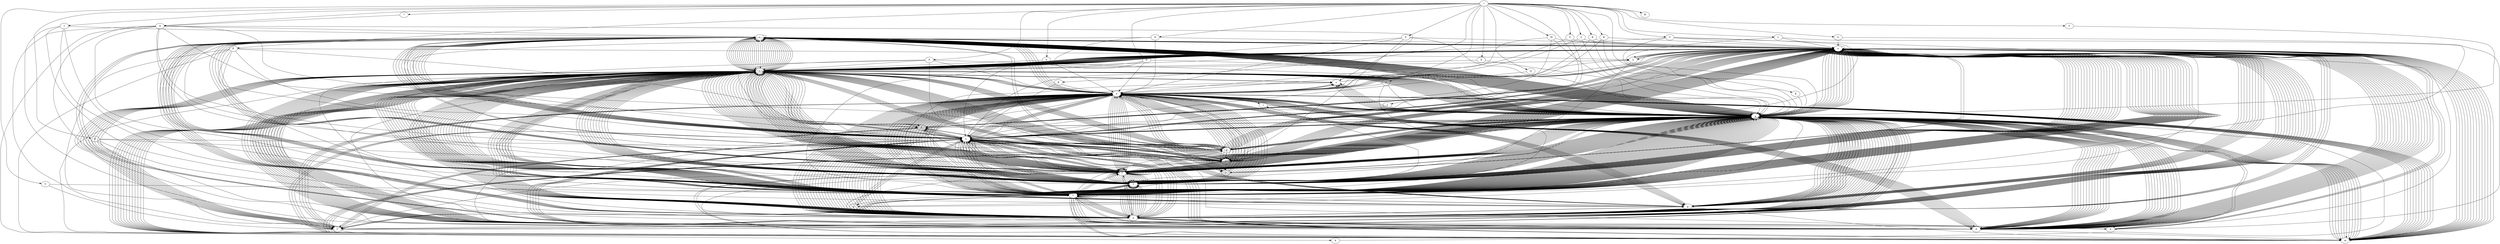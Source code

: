 digraph ArvoreGramatical {
	"/";
	"/" -> "A";
	"A";
	"A" -> "c";
	"c";
	"c" -> "o";
	"o";
	"o" -> "d";
	"d";
	"d" -> "a";
	"a";
	"a" -> "m";
	"m";
	"m" -> "e";
	"e";
	"e" -> "n";
	"n";
	"n" -> "t";
	"t";
	"t" -> "o";
	"o";
	"c" -> "r";
	"r";
	"r" -> "i";
	"i";
	"i" -> "m";
	"m";
	"m" -> "o";
	"o";
	"o" -> "n";
	"n";
	"n" -> "i";
	"i";
	"i" -> "a";
	"a";
	"A" -> "d";
	"d";
	"d" -> "m";
	"m";
	"m" -> "o";
	"o";
	"o" -> "e";
	"e";
	"e" -> "s";
	"s";
	"s" -> "t";
	"t";
	"t" -> "a";
	"a";
	"d" -> "r";
	"r";
	"r" -> "e";
	"e";
	"e" -> "g";
	"g";
	"g" -> "a";
	"a";
	"a" -> "r";
	"r";
	"r" -> "i";
	"i";
	"i" -> "c";
	"c";
	"c" -> "a";
	"a";
	"d" -> "s";
	"s";
	"s" -> "t";
	"t";
	"t" -> "r";
	"r";
	"r" -> "i";
	"i";
	"i" -> "t";
	"t";
	"t" -> "o";
	"o";
	"A" -> "f";
	"f";
	"f" -> "a";
	"a";
	"a" -> "s";
	"s";
	"s" -> "i";
	"i";
	"i" -> "a";
	"a";
	"A" -> "l";
	"l";
	"l" -> "a";
	"a";
	"a" -> "r";
	"r";
	"r" -> "i";
	"i";
	"i" -> "d";
	"d";
	"d" -> "o";
	"o";
	"l" -> "c";
	"c";
	"c" -> "u";
	"u";
	"u" -> "n";
	"n";
	"n" -> "h";
	"h";
	"h" -> "a";
	"a";
	"l" -> "e";
	"e";
	"e" -> "i";
	"i";
	"i" -> "v";
	"v";
	"v" -> "o";
	"o";
	"o" -> "s";
	"s";
	"s" -> "i";
	"i";
	"i" -> "a";
	"a";
	"l" -> "v";
	"v";
	"v" -> "i";
	"i";
	"i" -> "s";
	"s";
	"s" -> "s";
	"s";
	"s" -> "a";
	"a";
	"a" -> "r";
	"r";
	"r" -> "a";
	"a";
	"a" -> "s";
	"s";
	"A" -> "m";
	"m";
	"m" -> "a";
	"a";
	"a" -> "g";
	"g";
	"g" -> "o";
	"o";
	"A" -> "p";
	"p";
	"p" -> "a";
	"a";
	"a" -> "n";
	"n";
	"n" -> "a";
	"a";
	"a" -> "g";
	"g";
	"g" -> "i";
	"i";
	"i" -> "o";
	"o";
	"A" -> "r";
	"r";
	"r" -> "d";
	"d";
	"d" -> "i";
	"i";
	"i" -> "l";
	"l";
	"l" -> "o";
	"o";
	"o" -> "s";
	"s";
	"s" -> "o";
	"o";
	"r" -> "q";
	"q";
	"q" -> "u";
	"u";
	"u" -> "e";
	"e";
	"e" -> "t";
	"t";
	"t" -> "i";
	"i";
	"i" -> "p";
	"p";
	"p" -> "o";
	"o";
	"r" -> "r";
	"r";
	"r" -> "o";
	"o";
	"o" -> "u";
	"u";
	"u" -> "b";
	"b";
	"b" -> "o";
	"o";
	"A" -> "s";
	"s";
	"s" -> "s";
	"s";
	"s" -> "i";
	"i";
	"i" -> "s";
	"s";
	"s" -> "a";
	"a";
	"a" -> "d";
	"d";
	"d" -> "o";
	"o";
	"s" -> "t";
	"t";
	"t" -> "e";
	"e";
	"e" -> "n";
	"n";
	"n" -> "i";
	"i";
	"i" -> "a";
	"a";
	"A" -> "z";
	"z";
	"z" -> "a";
	"a";
	"a" -> "d";
	"d";
	"d" -> "o";
	"o";
	"/" -> "B";
	"B";
	"B" -> "a";
	"a";
	"a" -> "b";
	"b";
	"b" -> "u";
	"u";
	"u" -> "g";
	"g";
	"g" -> "e";
	"e";
	"e" -> "m";
	"m";
	"a" -> "l";
	"l";
	"l" -> "a";
	"a";
	"a" -> "u";
	"u";
	"u" -> "s";
	"s";
	"s" -> "t";
	"t";
	"t" -> "r";
	"r";
	"r" -> "e";
	"e";
	"l" -> "b";
	"b";
	"b" -> "u";
	"u";
	"u" -> "r";
	"r";
	"r" -> "d";
	"d";
	"d" -> "i";
	"i";
	"i" -> "a";
	"a";
	"a" -> "m";
	"m";
	"m" -> "b";
	"b";
	"b" -> "a";
	"a";
	"a" -> "l";
	"l";
	"l" -> "e";
	"e";
	"e" -> "a";
	"a";
	"a" -> "d";
	"d";
	"d" -> "u";
	"u";
	"u" -> "r";
	"r";
	"r" -> "a";
	"a";
	"a" -> "r";
	"r";
	"r" -> "a";
	"a";
	"a" -> "f";
	"f";
	"f" -> "u";
	"u";
	"u" -> "s";
	"s";
	"s" -> "t";
	"t";
	"t" -> "a";
	"a";
	"a" -> "r";
	"r";
	"a" -> "z";
	"z";
	"z" -> "o";
	"o";
	"o" -> "f";
	"f";
	"f" -> "i";
	"i";
	"i" -> "a";
	"a";
	"B" -> "e";
	"e";
	"e" -> "l";
	"l";
	"l" -> "i";
	"i";
	"i" -> "c";
	"c";
	"c" -> "o";
	"o";
	"o" -> "s";
	"s";
	"s" -> "o";
	"o";
	"e" -> "n";
	"n";
	"n" -> "e";
	"e";
	"e" -> "p";
	"p";
	"p" -> "l";
	"l";
	"l" -> "a";
	"a";
	"a" -> "c";
	"c";
	"c" -> "i";
	"i";
	"i" -> "t";
	"t";
	"t" -> "o";
	"o";
	"e" -> "r";
	"r";
	"r" -> "m";
	"m";
	"m" -> "a";
	"a";
	"e" -> "s";
	"s";
	"s" -> "u";
	"u";
	"u" -> "g";
	"g";
	"g" -> "o";
	"o";
	"B" -> "o";
	"o";
	"o" -> "u";
	"u";
	"u" -> "c";
	"c";
	"c" -> "a";
	"a";
	"/" -> "C";
	"C";
	"C" -> "a";
	"a";
	"a" -> "i";
	"i";
	"i" -> "a";
	"a";
	"a" -> "d";
	"d";
	"d" -> "e";
	"e";
	"e" -> "l";
	"l";
	"l" -> "a";
	"a";
	"a" -> "p";
	"p";
	"p" -> "c";
	"c";
	"c" -> "i";
	"i";
	"i" -> "o";
	"o";
	"o" -> "s";
	"s";
	"s" -> "o";
	"o";
	"a" -> "r";
	"r";
	"r" -> "a";
	"a";
	"a" -> "c";
	"c";
	"c" -> "e";
	"e";
	"e" -> "n";
	"n";
	"n" -> "t";
	"t";
	"t" -> "e";
	"e";
	"r" -> "e";
	"e";
	"e" -> "n";
	"n";
	"n" -> "a";
	"a";
	"a" -> "d";
	"d";
	"d" -> "o";
	"o";
	"a" -> "s";
	"s";
	"s" -> "i";
	"i";
	"i" -> "t";
	"t";
	"t" -> "e";
	"e";
	"e" -> "u";
	"u";
	"C" -> "h";
	"h";
	"h" -> "i";
	"i";
	"i" -> "s";
	"s";
	"s" -> "t";
	"t";
	"t" -> "o";
	"o";
	"o" -> "s";
	"s";
	"s" -> "o";
	"o";
	"C" -> "i";
	"i";
	"i" -> "c";
	"c";
	"c" -> "i";
	"i";
	"i" -> "a";
	"a";
	"a" -> "r";
	"r";
	"i" -> "n";
	"n";
	"n" -> "e";
	"e";
	"e" -> "a";
	"a";
	"a" -> "n";
	"n";
	"n" -> "g";
	"g";
	"g" -> "i";
	"i";
	"i" -> "o";
	"o";
	"o" -> "c";
	"c";
	"c" -> "o";
	"o";
	"o" -> "r";
	"r";
	"r" -> "o";
	"o";
	"o" -> "n";
	"n";
	"n" -> "a";
	"a";
	"a" -> "r";
	"r";
	"r" -> "i";
	"i";
	"i" -> "o";
	"o";
	"o" -> "g";
	"g";
	"g" -> "r";
	"r";
	"r" -> "a";
	"a";
	"a" -> "f";
	"f";
	"f" -> "i";
	"i";
	"i" -> "a";
	"a";
	"e" -> "s";
	"s";
	"s" -> "i";
	"i";
	"i" -> "a";
	"a";
	"C" -> "o";
	"o";
	"o" -> "n";
	"n";
	"n" -> "s";
	"s";
	"s" -> "e";
	"e";
	"e" -> "n";
	"n";
	"n" -> "t";
	"t";
	"t" -> "a";
	"a";
	"a" -> "n";
	"n";
	"n" -> "e";
	"e";
	"e" -> "o";
	"o";
	"s" -> "o";
	"o";
	"o" -> "c";
	"c";
	"c" -> "i";
	"i";
	"i" -> "a";
	"a";
	"a" -> "c";
	"c";
	"c" -> "a";
	"a";
	"a" -> "o";
	"o";
	"o" -> "r";
	"r";
	"r" -> "n";
	"n";
	"n" -> "u";
	"u";
	"u" -> "c";
	"c";
	"c" -> "o";
	"o";
	"o" -> "p";
	"p";
	"p" -> "i";
	"i";
	"i" -> "a";
	"a";
	"r" -> "o";
	"o";
	"o" -> "l";
	"l";
	"l" -> "a";
	"a";
	"a" -> "r";
	"r";
	"r" -> "i";
	"i";
	"i" -> "o";
	"o";
	"C" -> "u";
	"u";
	"u" -> "n";
	"n";
	"n" -> "t";
	"t";
	"t" -> "a";
	"a";
	"a" -> "t";
	"t";
	"t" -> "o";
	"o";
	"o" -> "r";
	"r";
	"r" -> "i";
	"i";
	"i" -> "o";
	"o";
	"u" -> "r";
	"r";
	"r" -> "r";
	"r";
	"r" -> "a";
	"a";
	"u" -> "s";
	"s";
	"s" -> "t";
	"t";
	"t" -> "o";
	"o";
	"o" -> "d";
	"d";
	"d" -> "i";
	"i";
	"i" -> "a";
	"a";
	"a" -> "d";
	"d";
	"d" -> "o";
	"o";
	"/" -> "D";
	"D";
	"D" -> "a";
	"a";
	"a" -> "c";
	"c";
	"c" -> "r";
	"r";
	"r" -> "i";
	"i";
	"i" -> "o";
	"o";
	"o" -> "c";
	"c";
	"c" -> "i";
	"i";
	"i" -> "s";
	"s";
	"s" -> "t";
	"t";
	"t" -> "o";
	"o";
	"o" -> "s";
	"s";
	"s" -> "s";
	"s";
	"s" -> "i";
	"i";
	"i" -> "r";
	"r";
	"r" -> "i";
	"i";
	"i" -> "n";
	"n";
	"n" -> "g";
	"g";
	"g" -> "o";
	"o";
	"o" -> "t";
	"t";
	"t" -> "o";
	"o";
	"o" -> "m";
	"m";
	"m" -> "i";
	"i";
	"i" -> "a";
	"a";
	"a" -> "n";
	"n";
	"n" -> "d";
	"d";
	"d" -> "i";
	"i";
	"a" -> "r";
	"r";
	"r" -> "d";
	"d";
	"d" -> "e";
	"e";
	"e" -> "j";
	"j";
	"j" -> "a";
	"a";
	"a" -> "r";
	"r";
	"D" -> "e";
	"e";
	"e" -> "a";
	"a";
	"a" -> "l";
	"l";
	"l" -> "b";
	"b";
	"b" -> "a";
	"a";
	"a" -> "c";
	"c";
	"c" -> "a";
	"a";
	"a" -> "o";
	"o";
	"e" -> "s";
	"s";
	"s" -> "a";
	"a";
	"a" -> "s";
	"s";
	"s" -> "n";
	"n";
	"n" -> "a";
	"a";
	"a" -> "d";
	"d";
	"d" -> "o";
	"o";
	"D" -> "i";
	"i";
	"i" -> "l";
	"l";
	"l" -> "a";
	"a";
	"a" -> "p";
	"p";
	"p" -> "i";
	"i";
	"i" -> "d";
	"d";
	"d" -> "a";
	"a";
	"a" -> "r";
	"r";
	"l" -> "i";
	"i";
	"i" -> "g";
	"g";
	"g" -> "e";
	"e";
	"e" -> "n";
	"n";
	"n" -> "c";
	"c";
	"c" -> "i";
	"i";
	"i" -> "a";
	"a";
	"i" -> "s";
	"s";
	"s" -> "s";
	"s";
	"s" -> "e";
	"e";
	"e" -> "n";
	"n";
	"n" -> "t";
	"t";
	"t" -> "i";
	"i";
	"i" -> "r";
	"r";
	"s" -> "i";
	"i";
	"i" -> "n";
	"n";
	"n" -> "t";
	"t";
	"t" -> "i";
	"i";
	"i" -> "r";
	"r";
	"D" -> "u";
	"u";
	"u" -> "i";
	"i";
	"i" -> "d";
	"d";
	"d" -> "a";
	"a";
	"a" -> "d";
	"d";
	"d" -> "e";
	"e";
	"/" -> "E";
	"E";
	"E" -> "b";
	"b";
	"b" -> "i";
	"i";
	"i" -> "a";
	"a";
	"E" -> "f";
	"f";
	"f" -> "l";
	"l";
	"l" -> "u";
	"u";
	"u" -> "v";
	"v";
	"v" -> "i";
	"i";
	"i" -> "o";
	"o";
	"E" -> "l";
	"l";
	"l" -> "u";
	"u";
	"u" -> "c";
	"c";
	"c" -> "u";
	"u";
	"u" -> "b";
	"b";
	"b" -> "r";
	"r";
	"r" -> "a";
	"a";
	"a" -> "c";
	"c";
	"c" -> "a";
	"a";
	"a" -> "o";
	"o";
	"E" -> "m";
	"m";
	"m" -> "p";
	"p";
	"p" -> "e";
	"e";
	"e" -> "d";
	"d";
	"d" -> "e";
	"e";
	"e" -> "r";
	"r";
	"r" -> "n";
	"n";
	"n" -> "i";
	"i";
	"i" -> "d";
	"d";
	"d" -> "o";
	"o";
	"E" -> "n";
	"n";
	"n" -> "c";
	"c";
	"c" -> "o";
	"o";
	"o" -> "m";
	"m";
	"m" -> "i";
	"i";
	"i" -> "o";
	"o";
	"n" -> "g";
	"g";
	"g" -> "o";
	"o";
	"o" -> "d";
	"d";
	"d" -> "a";
	"a";
	"a" -> "r";
	"r";
	"d" -> "o";
	"o";
	"E" -> "s";
	"s";
	"s" -> "c";
	"c";
	"c" -> "r";
	"r";
	"r" -> "u";
	"u";
	"u" -> "t";
	"t";
	"t" -> "i";
	"i";
	"i" -> "n";
	"n";
	"n" -> "i";
	"i";
	"i" -> "o";
	"o";
	"s" -> "t";
	"t";
	"t" -> "r";
	"r";
	"r" -> "e";
	"e";
	"e" -> "n";
	"n";
	"n" -> "u";
	"u";
	"u" -> "o";
	"o";
	"E" -> "x";
	"x";
	"x" -> "o";
	"o";
	"o" -> "r";
	"r";
	"r" -> "d";
	"d";
	"d" -> "i";
	"i";
	"i" -> "o";
	"o";
	"r" -> "t";
	"t";
	"t" -> "a";
	"a";
	"a" -> "c";
	"c";
	"c" -> "a";
	"a";
	"a" -> "o";
	"o";
	"x" -> "t";
	"t";
	"t" -> "e";
	"e";
	"e" -> "m";
	"m";
	"m" -> "p";
	"p";
	"p" -> "o";
	"o";
	"o" -> "r";
	"r";
	"r" -> "a";
	"a";
	"a" -> "n";
	"n";
	"n" -> "e";
	"e";
	"e" -> "o";
	"o";
	"/" -> "F";
	"F";
	"F" -> "a";
	"a";
	"a" -> "l";
	"l";
	"l" -> "a";
	"a";
	"a" -> "z";
	"z";
	"a" -> "n";
	"n";
	"n" -> "a";
	"a";
	"a" -> "d";
	"d";
	"d" -> "o";
	"o";
	"a" -> "t";
	"t";
	"t" -> "u";
	"u";
	"u" -> "i";
	"i";
	"i" -> "d";
	"d";
	"d" -> "a";
	"a";
	"a" -> "d";
	"d";
	"d" -> "e";
	"e";
	"F" -> "e";
	"e";
	"e" -> "n";
	"n";
	"n" -> "e";
	"e";
	"e" -> "c";
	"c";
	"c" -> "i";
	"i";
	"i" -> "m";
	"m";
	"m" -> "e";
	"e";
	"e" -> "n";
	"n";
	"n" -> "t";
	"t";
	"t" -> "o";
	"o";
	"F" -> "i";
	"i";
	"i" -> "l";
	"l";
	"l" -> "a";
	"a";
	"a" -> "u";
	"u";
	"u" -> "c";
	"c";
	"c" -> "i";
	"i";
	"i" -> "o";
	"o";
	"o" -> "s";
	"s";
	"s" -> "o";
	"o";
	"F" -> "l";
	"l";
	"l" -> "e";
	"e";
	"e" -> "u";
	"u";
	"u" -> "m";
	"m";
	"m" -> "a";
	"a";
	"a" -> "t";
	"t";
	"t" -> "i";
	"i";
	"i" -> "c";
	"c";
	"c" -> "o";
	"o";
	"F" -> "r";
	"r";
	"r" -> "u";
	"u";
	"u" -> "g";
	"g";
	"g" -> "a";
	"a";
	"a" -> "l";
	"l";
	"F" -> "u";
	"u";
	"u" -> "g";
	"g";
	"g" -> "a";
	"a";
	"a" -> "z";
	"z";
	"/" -> "G";
	"G";
	"G" -> "o";
	"o";
	"o" -> "r";
	"r";
	"r" -> "j";
	"j";
	"j" -> "e";
	"e";
	"e" -> "a";
	"a";
	"a" -> "r";
	"r";
	"G" -> "r";
	"r";
	"r" -> "a";
	"a";
	"a" -> "c";
	"c";
	"c" -> "o";
	"o";
	"o" -> "l";
	"l";
	"l" -> "a";
	"a";
	"a" -> "r";
	"r";
	"/" -> "H";
	"H";
	"H" -> "a";
	"a";
	"a" -> "l";
	"l";
	"l" -> "o";
	"o";
	"H" -> "e";
	"e";
	"e" -> "b";
	"b";
	"b" -> "d";
	"d";
	"d" -> "o";
	"o";
	"o" -> "m";
	"m";
	"m" -> "a";
	"a";
	"a" -> "d";
	"d";
	"d" -> "a";
	"a";
	"a" -> "r";
	"r";
	"r" -> "i";
	"i";
	"i" -> "o";
	"o";
	"H" -> "o";
	"o";
	"o" -> "d";
	"d";
	"d" -> "i";
	"i";
	"i" -> "e";
	"e";
	"e" -> "r";
	"r";
	"r" -> "n";
	"n";
	"n" -> "o";
	"o";
	"o" -> "m";
	"m";
	"m" -> "i";
	"i";
	"i" -> "z";
	"z";
	"z" -> "i";
	"i";
	"i" -> "o";
	"o";
	"o" -> "r";
	"r";
	"r" -> "r";
	"r";
	"r" -> "i";
	"i";
	"i" -> "p";
	"p";
	"p" -> "i";
	"i";
	"i" -> "l";
	"l";
	"l" -> "o";
	"o";
	"/" -> "I";
	"I";
	"I" -> "c";
	"c";
	"c" -> "o";
	"o";
	"o" -> "n";
	"n";
	"n" -> "o";
	"o";
	"o" -> "c";
	"c";
	"c" -> "l";
	"l";
	"l" -> "a";
	"a";
	"a" -> "s";
	"s";
	"s" -> "t";
	"t";
	"t" -> "a";
	"a";
	"I" -> "d";
	"d";
	"d" -> "i";
	"i";
	"i" -> "o";
	"o";
	"o" -> "s";
	"s";
	"s" -> "s";
	"s";
	"s" -> "i";
	"i";
	"i" -> "n";
	"n";
	"n" -> "c";
	"c";
	"c" -> "r";
	"r";
	"r" -> "a";
	"a";
	"a" -> "s";
	"s";
	"s" -> "i";
	"i";
	"i" -> "a";
	"a";
	"I" -> "g";
	"g";
	"g" -> "n";
	"n";
	"n" -> "e";
	"e";
	"e" -> "o";
	"o";
	"n" -> "o";
	"o";
	"o" -> "b";
	"b";
	"b" -> "i";
	"i";
	"i" -> "l";
	"l";
	"I" -> "n";
	"n";
	"n" -> "c";
	"c";
	"c" -> "o";
	"o";
	"o" -> "l";
	"l";
	"l" -> "u";
	"u";
	"u" -> "m";
	"m";
	"m" -> "e";
	"e";
	"n" -> "f";
	"f";
	"f" -> "u";
	"u";
	"u" -> "n";
	"n";
	"n" -> "d";
	"d";
	"d" -> "i";
	"i";
	"i" -> "b";
	"b";
	"b" -> "u";
	"u";
	"u" -> "l";
	"l";
	"l" -> "i";
	"i";
	"i" -> "f";
	"f";
	"f" -> "o";
	"o";
	"o" -> "r";
	"r";
	"r" -> "m";
	"m";
	"m" -> "e";
	"e";
	"n" -> "o";
	"o";
	"o" -> "c";
	"c";
	"c" -> "u";
	"u";
	"u" -> "o";
	"o";
	"I" -> "r";
	"r";
	"r" -> "a";
	"a";
	"a" -> "c";
	"c";
	"c" -> "u";
	"u";
	"u" -> "n";
	"n";
	"n" -> "d";
	"d";
	"d" -> "o";
	"o";
	"r" -> "r";
	"r";
	"r" -> "u";
	"u";
	"u" -> "p";
	"p";
	"p" -> "c";
	"c";
	"c" -> "a";
	"a";
	"a" -> "o";
	"o";
	"/" -> "J";
	"J";
	"J" -> "a";
	"a";
	"a" -> "e";
	"e";
	"e" -> "z";
	"z";
	"a" -> "n";
	"n";
	"n" -> "o";
	"o";
	"o" -> "t";
	"t";
	"t" -> "a";
	"a";
	"J" -> "u";
	"u";
	"u" -> "s";
	"s";
	"s" -> "t";
	"t";
	"t" -> "a";
	"a";
	"a" -> "p";
	"p";
	"p" -> "o";
	"o";
	"o" -> "r";
	"r";
	"u" -> "v";
	"v";
	"v" -> "e";
	"e";
	"e" -> "n";
	"n";
	"n" -> "i";
	"i";
	"i" -> "l";
	"l";
	"l" -> "i";
	"i";
	"i" -> "z";
	"z";
	"z" -> "a";
	"a";
	"a" -> "n";
	"n";
	"n" -> "t";
	"t";
	"t" -> "e";
	"e";
	"/" -> "K";
	"K";
	"K" -> "a";
	"a";
	"a" -> "f";
	"f";
	"f" -> "k";
	"k";
	"k" -> "a";
	"a";
	"a" -> "e";
	"e";
	"e" -> "s";
	"s";
	"s" -> "c";
	"c";
	"c" -> "o";
	"o";
	"/" -> "L";
	"L";
	"L" -> "a";
	"a";
	"a" -> "u";
	"u";
	"u" -> "t";
	"t";
	"t" -> "o";
	"o";
	"L" -> "h";
	"h";
	"h" -> "a";
	"a";
	"a" -> "n";
	"n";
	"n" -> "e";
	"e";
	"e" -> "z";
	"z";
	"z" -> "a";
	"a";
	"L" -> "o";
	"o";
	"o" -> "q";
	"q";
	"q" -> "u";
	"u";
	"u" -> "a";
	"a";
	"a" -> "z";
	"z";
	"/" -> "M";
	"M";
	"M" -> "a";
	"a";
	"a" -> "c";
	"c";
	"c" -> "a";
	"a";
	"a" -> "m";
	"m";
	"m" -> "b";
	"b";
	"b" -> "u";
	"u";
	"u" -> "z";
	"z";
	"z" -> "i";
	"i";
	"i" -> "o";
	"o";
	"c" -> "h";
	"h";
	"h" -> "u";
	"u";
	"u" -> "c";
	"c";
	"c" -> "h";
	"h";
	"h" -> "o";
	"o";
	"a" -> "l";
	"l";
	"l" -> "s";
	"s";
	"s" -> "i";
	"i";
	"i" -> "n";
	"n";
	"n" -> "a";
	"a";
	"a" -> "r";
	"r";
	"M" -> "e";
	"e";
	"e" -> "d";
	"d";
	"d" -> "i";
	"i";
	"i" -> "a";
	"a";
	"a" -> "t";
	"t";
	"t" -> "a";
	"a";
	"a" -> "r";
	"r";
	"r" -> "i";
	"i";
	"i" -> "o";
	"o";
	"e" -> "n";
	"n";
	"n" -> "d";
	"d";
	"d" -> "a";
	"a";
	"a" -> "c";
	"c";
	"c" -> "i";
	"i";
	"i" -> "o";
	"o";
	"o" -> "s";
	"s";
	"s" -> "o";
	"o";
	"M" -> "o";
	"o";
	"o" -> "d";
	"d";
	"d" -> "o";
	"o";
	"o" -> "r";
	"r";
	"r" -> "r";
	"r";
	"r" -> "e";
	"e";
	"e" -> "n";
	"n";
	"n" -> "t";
	"t";
	"t" -> "o";
	"o";
	"M" -> "u";
	"u";
	"u" -> "x";
	"x";
	"x" -> "o";
	"o";
	"o" -> "x";
	"x";
	"x" -> "o";
	"o";
	"/" -> "N";
	"N";
	"N" -> "e";
	"e";
	"e" -> "f";
	"f";
	"f" -> "e";
	"e";
	"e" -> "l";
	"l";
	"l" -> "i";
	"i";
	"i" -> "b";
	"b";
	"b" -> "a";
	"a";
	"a" -> "t";
	"t";
	"t" -> "a";
	"a";
	"N" -> "i";
	"i";
	"i" -> "t";
	"t";
	"t" -> "i";
	"i";
	"i" -> "d";
	"d";
	"d" -> "i";
	"i";
	"i" -> "f";
	"f";
	"f" -> "i";
	"i";
	"i" -> "c";
	"c";
	"c" -> "a";
	"a";
	"a" -> "r";
	"r";
	"N" -> "o";
	"o";
	"o" -> "d";
	"d";
	"d" -> "o";
	"o";
	"o" -> "a";
	"a";
	"d" -> "u";
	"u";
	"u" -> "a";
	"a";
	"o" -> "x";
	"x";
	"x" -> "i";
	"i";
	"i" -> "o";
	"o";
	"N" -> "u";
	"u";
	"u" -> "m";
	"m";
	"m" -> "i";
	"i";
	"i" -> "s";
	"s";
	"s" -> "m";
	"m";
	"m" -> "a";
	"a";
	"a" -> "t";
	"t";
	"t" -> "i";
	"i";
	"i" -> "c";
	"c";
	"c" -> "a";
	"a";
	"u" -> "p";
	"p";
	"p" -> "e";
	"e";
	"e" -> "r";
	"r";
	"r" -> "r";
	"r";
	"r" -> "i";
	"i";
	"i" -> "m";
	"m";
	"m" -> "o";
	"o";
	"/" -> "O";
	"O";
	"O" -> "d";
	"d";
	"d" -> "i";
	"i";
	"i" -> "e";
	"e";
	"e" -> "n";
	"n";
	"n" -> "t";
	"t";
	"t" -> "o";
	"o";
	"O" -> "n";
	"n";
	"n" -> "t";
	"t";
	"t" -> "i";
	"i";
	"i" -> "c";
	"c";
	"c" -> "o";
	"o";
	"O" -> "p";
	"p";
	"p" -> "r";
	"r";
	"r" -> "o";
	"o";
	"o" -> "b";
	"b";
	"b" -> "r";
	"r";
	"r" -> "i";
	"i";
	"i" -> "o";
	"o";
	"O" -> "s";
	"s";
	"s" -> "c";
	"c";
	"c" -> "u";
	"u";
	"u" -> "l";
	"l";
	"l" -> "o";
	"o";
	"s" -> "t";
	"t";
	"t" -> "r";
	"r";
	"r" -> "a";
	"a";
	"a" -> "c";
	"c";
	"c" -> "i";
	"i";
	"i" -> "z";
	"z";
	"z" -> "a";
	"a";
	"a" -> "c";
	"c";
	"c" -> "a";
	"a";
	"a" -> "o";
	"o";
	"/" -> "P";
	"P";
	"P" -> "a";
	"a";
	"a" -> "c";
	"c";
	"c" -> "h";
	"h";
	"h" -> "o";
	"o";
	"o" -> "r";
	"r";
	"r" -> "r";
	"r";
	"r" -> "e";
	"e";
	"e" -> "n";
	"n";
	"n" -> "t";
	"t";
	"t" -> "o";
	"o";
	"c" -> "o";
	"o";
	"o" -> "v";
	"v";
	"v" -> "i";
	"i";
	"i" -> "o";
	"o";
	"a" -> "n";
	"n";
	"n" -> "e";
	"e";
	"e" -> "g";
	"g";
	"g" -> "i";
	"i";
	"i" -> "r";
	"r";
	"r" -> "i";
	"i";
	"i" -> "c";
	"c";
	"c" -> "o";
	"o";
	"a" -> "r";
	"r";
	"r" -> "a";
	"a";
	"a" -> "s";
	"s";
	"s" -> "s";
	"s";
	"s" -> "i";
	"i";
	"i" -> "m";
	"m";
	"m" -> "p";
	"p";
	"p" -> "a";
	"a";
	"a" -> "t";
	"t";
	"t" -> "o";
	"o";
	"o" -> "m";
	"m";
	"m" -> "i";
	"i";
	"i" -> "m";
	"m";
	"m" -> "e";
	"e";
	"e" -> "t";
	"t";
	"t" -> "i";
	"i";
	"i" -> "c";
	"c";
	"c" -> "o";
	"o";
	"P" -> "e";
	"e";
	"e" -> "c";
	"c";
	"c" -> "u";
	"u";
	"u" -> "l";
	"l";
	"l" -> "i";
	"i";
	"i" -> "o";
	"o";
	"e" -> "r";
	"r";
	"r" -> "d";
	"d";
	"d" -> "u";
	"u";
	"u" -> "l";
	"l";
	"l" -> "a";
	"a";
	"a" -> "r";
	"r";
	"r" -> "i";
	"i";
	"i" -> "o";
	"o";
	"r" -> "e";
	"e";
	"e" -> "n";
	"n";
	"n" -> "e";
	"e";
	"r" -> "f";
	"f";
	"f" -> "i";
	"i";
	"i" -> "d";
	"d";
	"d" -> "o";
	"o";
	"r" -> "n";
	"n";
	"n" -> "o";
	"o";
	"o" -> "s";
	"s";
	"s" -> "t";
	"t";
	"t" -> "i";
	"i";
	"i" -> "c";
	"c";
	"c" -> "o";
	"o";
	"r" -> "s";
	"s";
	"s" -> "c";
	"c";
	"c" -> "r";
	"r";
	"r" -> "u";
	"u";
	"u" -> "t";
	"t";
	"t" -> "a";
	"a";
	"a" -> "r";
	"r";
	"e" -> "t";
	"t";
	"t" -> "i";
	"i";
	"i" -> "z";
	"z";
	"P" -> "l";
	"l";
	"l" -> "a";
	"a";
	"a" -> "g";
	"g";
	"g" -> "a";
	"a";
	"P" -> "o";
	"o";
	"o" -> "s";
	"s";
	"s" -> "t";
	"t";
	"t" -> "i";
	"i";
	"i" -> "g";
	"g";
	"g" -> "o";
	"o";
	"P" -> "r";
	"r";
	"r" -> "e";
	"e";
	"e" -> "s";
	"s";
	"s" -> "t";
	"t";
	"t" -> "i";
	"i";
	"i" -> "d";
	"d";
	"d" -> "i";
	"i";
	"i" -> "g";
	"g";
	"g" -> "i";
	"i";
	"i" -> "t";
	"t";
	"t" -> "a";
	"a";
	"a" -> "c";
	"c";
	"c" -> "a";
	"a";
	"a" -> "o";
	"o";
	"r" -> "o";
	"o";
	"o" -> "c";
	"c";
	"c" -> "r";
	"r";
	"r" -> "a";
	"a";
	"a" -> "s";
	"s";
	"s" -> "t";
	"t";
	"t" -> "i";
	"i";
	"i" -> "n";
	"n";
	"n" -> "a";
	"a";
	"a" -> "r";
	"r";
	"o" -> "l";
	"l";
	"l" -> "e";
	"e";
	"e" -> "g";
	"g";
	"g" -> "o";
	"o";
	"o" -> "m";
	"m";
	"m" -> "e";
	"e";
	"e" -> "n";
	"n";
	"n" -> "o";
	"o";
	"o" -> "s";
	"s";
	"/" -> "Q";
	"Q";
	"Q" -> "u";
	"u";
	"u" -> "i";
	"i";
	"i" -> "d";
	"d";
	"d" -> "a";
	"a";
	"a" -> "m";
	"m";
	"i" -> "m";
	"m";
	"m" -> "e";
	"e";
	"e" -> "r";
	"r";
	"r" -> "a";
	"a";
	"i" -> "n";
	"n";
	"n" -> "t";
	"t";
	"t" -> "e";
	"e";
	"e" -> "s";
	"s";
	"s" -> "s";
	"s";
	"s" -> "e";
	"e";
	"e" -> "n";
	"n";
	"n" -> "c";
	"c";
	"c" -> "i";
	"i";
	"i" -> "a";
	"a";
	"i" -> "s";
	"s";
	"s" -> "t";
	"t";
	"t" -> "o";
	"o";
	"o" -> "s";
	"s";
	"s" -> "o";
	"o";
	"/" -> "R";
	"R";
	"R" -> "e";
	"e";
	"e" -> "c";
	"c";
	"c" -> "o";
	"o";
	"o" -> "n";
	"n";
	"n" -> "d";
	"d";
	"d" -> "i";
	"i";
	"i" -> "t";
	"t";
	"t" -> "o";
	"o";
	"e" -> "f";
	"f";
	"f" -> "r";
	"r";
	"r" -> "i";
	"i";
	"i" -> "g";
	"g";
	"g" -> "e";
	"e";
	"e" -> "r";
	"r";
	"r" -> "i";
	"i";
	"i" -> "o";
	"o";
	"e" -> "s";
	"s";
	"s" -> "p";
	"p";
	"p" -> "o";
	"o";
	"o" -> "s";
	"s";
	"s" -> "t";
	"t";
	"t" -> "e";
	"e";
	"e" -> "i";
	"i";
	"i" -> "r";
	"r";
	"r" -> "o";
	"o";
	"s" -> "t";
	"t";
	"t" -> "o";
	"o";
	"o" -> "l";
	"l";
	"l" -> "h";
	"h";
	"h" -> "o";
	"o";
	"e" -> "t";
	"t";
	"t" -> "r";
	"r";
	"r" -> "o";
	"o";
	"o" -> "g";
	"g";
	"g" -> "r";
	"r";
	"r" -> "a";
	"a";
	"a" -> "d";
	"d";
	"d" -> "a";
	"a";
	"a" -> "c";
	"c";
	"c" -> "a";
	"a";
	"a" -> "o";
	"o";
	"R" -> "u";
	"u";
	"u" -> "a";
	"a";
	"a" -> "r";
	"r";
	"u" -> "b";
	"b";
	"b" -> "i";
	"i";
	"i" -> "c";
	"c";
	"c" -> "u";
	"u";
	"u" -> "n";
	"n";
	"n" -> "d";
	"d";
	"d" -> "o";
	"o";
	"u" -> "f";
	"f";
	"f" -> "i";
	"i";
	"i" -> "a";
	"a";
	"a" -> "o";
	"o";
	"/" -> "S";
	"S";
	"S" -> "e";
	"e";
	"e" -> "c";
	"c";
	"c" -> "t";
	"t";
	"t" -> "a";
	"a";
	"a" -> "r";
	"r";
	"r" -> "i";
	"i";
	"i" -> "o";
	"o";
	"S" -> "o";
	"o";
	"o" -> "m";
	"m";
	"m" -> "i";
	"i";
	"i" -> "t";
	"t";
	"t" -> "i";
	"i";
	"i" -> "c";
	"c";
	"c" -> "o";
	"o";
	"o" -> "r";
	"r";
	"r" -> "u";
	"u";
	"u" -> "m";
	"m";
	"m" -> "b";
	"b";
	"b" -> "a";
	"a";
	"a" -> "t";
	"t";
	"t" -> "i";
	"i";
	"i" -> "c";
	"c";
	"c" -> "o";
	"o";
	"S" -> "u";
	"u";
	"u" -> "m";
	"m";
	"m" -> "i";
	"i";
	"i" -> "d";
	"d";
	"d" -> "a";
	"a";
	"a" -> "d";
	"d";
	"d" -> "e";
	"e";
	"u" -> "s";
	"s";
	"s" -> "c";
	"c";
	"c" -> "i";
	"i";
	"i" -> "t";
	"t";
	"t" -> "a";
	"a";
	"a" -> "r";
	"r";
	"/" -> "T";
	"T";
	"T" -> "a";
	"a";
	"a" -> "c";
	"c";
	"c" -> "i";
	"i";
	"i" -> "t";
	"t";
	"t" -> "o";
	"o";
	"t" -> "u";
	"u";
	"u" -> "r";
	"r";
	"r" -> "n";
	"n";
	"n" -> "o";
	"o";
	"T" -> "e";
	"e";
	"e" -> "l";
	"l";
	"l" -> "u";
	"u";
	"u" -> "r";
	"r";
	"r" -> "i";
	"i";
	"i" -> "c";
	"c";
	"c" -> "o";
	"o";
	"e" -> "m";
	"m";
	"m" -> "p";
	"p";
	"p" -> "o";
	"o";
	"o" -> "r";
	"r";
	"r" -> "a";
	"a";
	"a" -> "n";
	"n";
	"n" -> "e";
	"e";
	"e" -> "i";
	"i";
	"i" -> "d";
	"d";
	"d" -> "a";
	"a";
	"a" -> "d";
	"d";
	"d" -> "e";
	"e";
	"e" -> "r";
	"r";
	"r" -> "g";
	"g";
	"g" -> "i";
	"i";
	"i" -> "v";
	"v";
	"v" -> "e";
	"e";
	"e" -> "r";
	"r";
	"r" -> "s";
	"s";
	"s" -> "a";
	"a";
	"a" -> "r";
	"r";
	"T" -> "r";
	"r";
	"r" -> "a";
	"a";
	"a" -> "q";
	"q";
	"q" -> "u";
	"u";
	"u" -> "e";
	"e";
	"e" -> "l";
	"l";
	"l" -> "o";
	"o";
	"o" -> "s";
	"s";
	"s" -> "s";
	"s";
	"s" -> "u";
	"u";
	"u" -> "b";
	"b";
	"b" -> "o";
	"o";
	"o" -> "c";
	"c";
	"c" -> "c";
	"c";
	"c" -> "i";
	"i";
	"i" -> "p";
	"p";
	"p" -> "i";
	"i";
	"i" -> "t";
	"t";
	"t" -> "a";
	"a";
	"a" -> "l";
	"l";
	"r" -> "o";
	"o";
	"o" -> "a";
	"a";
	"a" -> "d";
	"d";
	"d" -> "a";
	"a";
	"/" -> "U";
	"U";
	"U" -> "f";
	"f";
	"f" -> "a";
	"a";
	"a" -> "n";
	"n";
	"n" -> "i";
	"i";
	"i" -> "s";
	"s";
	"s" -> "m";
	"m";
	"m" -> "o";
	"o";
	"U" -> "r";
	"r";
	"r" -> "d";
	"d";
	"d" -> "i";
	"i";
	"i" -> "d";
	"d";
	"d" -> "u";
	"u";
	"u" -> "r";
	"r";
	"r" -> "a";
	"a";
	"r" -> "z";
	"z";
	"z" -> "e";
	"e";
	"/" -> "V";
	"V";
	"V" -> "e";
	"e";
	"e" -> "n";
	"n";
	"n" -> "e";
	"e";
	"e" -> "t";
	"t";
	"t" -> "a";
	"a";
	"V" -> "i";
	"i";
	"i" -> "c";
	"c";
	"c" -> "i";
	"i";
	"i" -> "s";
	"s";
	"s" -> "s";
	"s";
	"s" -> "i";
	"i";
	"i" -> "t";
	"t";
	"t" -> "u";
	"u";
	"u" -> "d";
	"d";
	"d" -> "e";
	"e";
	"i" -> "s";
	"s";
	"s" -> "a";
	"a";
	"a" -> "g";
	"g";
	"g" -> "e";
	"e";
	"e" -> "m";
	"m";
	"i" -> "t";
	"t";
	"t" -> "u";
	"u";
	"u" -> "p";
	"p";
	"p" -> "e";
	"e";
	"e" -> "r";
	"r";
	"r" -> "i";
	"i";
	"i" -> "o";
	"o";
	"/" -> "W";
	"W";
	"/" -> "X";
	"X";
	"X" -> "a";
	"a";
	"a" -> "l";
	"l";
	"l" -> "a";
	"a";
	"a" -> "v";
	"v";
	"v" -> "a";
	"a";
	"a" -> "r";
	"r";
	"a" -> "r";
	"r";
	"r" -> "o";
	"o";
	"o" -> "p";
	"p";
	"p" -> "e";
	"e";
	"e" -> "a";
	"a";
	"a" -> "r";
	"r";
	"X" -> "i";
	"i";
	"i" -> "f";
	"f";
	"f" -> "o";
	"o";
	"o" -> "p";
	"p";
	"p" -> "a";
	"a";
	"a" -> "g";
	"g";
	"g" -> "o";
	"o";
	"i" -> "l";
	"l";
	"l" -> "o";
	"o";
	"o" -> "f";
	"f";
	"f" -> "a";
	"a";
	"a" -> "g";
	"g";
	"g" -> "o";
	"o";
	"/" -> "Y";
	"Y";
	"Y" -> "a";
	"a";
	"a" -> "n";
	"n";
	"n" -> "o";
	"o";
	"o" -> "m";
	"m";
	"m" -> "a";
	"a";
	"a" -> "m";
	"m";
	"m" -> "i";
	"i";
	"/" -> "Z";
	"Z";
	"Z" -> "a";
	"a";
	"a" -> "r";
	"r";
	"r" -> "a";
	"a";
	"a" -> "g";
	"g";
	"g" -> "a";
	"a";
	"a" -> "t";
	"t";
	"t" -> "o";
	"o";
	"o" -> "a";
	"a";
	"Z" -> "e";
	"e";
	"e" -> "f";
	"f";
	"f" -> "i";
	"i";
	"i" -> "r";
	"r";
	"r" -> "o";
	"o";
	"e" -> "n";
	"n";
	"n" -> "i";
	"i";
	"i" -> "t";
	"t";
	"t" -> "e";
	"e";
	"e" -> "u";
	"u";
	"u" -> "g";
	"g";
	"g" -> "m";
	"m";
	"m" -> "a";
	"a";
	"Z" -> "o";
	"o";
	"o" -> "o";
	"o";
	"o" -> "m";
	"m";
	"m" -> "o";
	"o";
	"o" -> "r";
	"r";
	"r" -> "f";
	"f";
	"f" -> "i";
	"i";
	"i" -> "c";
	"c";
	"c" -> "o";
	"o";
	"/" -> "?";
	"?";
	"?" -> "A";
	"A";
	"A" -> "b";
	"b";
	"b" -> "s";
	"s";
	"s" -> "o";
	"o";
	"o" -> "n";
	"n";
	"n" -> "a";
	"a";
	"a" -> "n";
	"n";
	"n" -> "c";
	"c";
	"c" -> "i";
	"i";
	"i" -> "a";
	"a";
}

